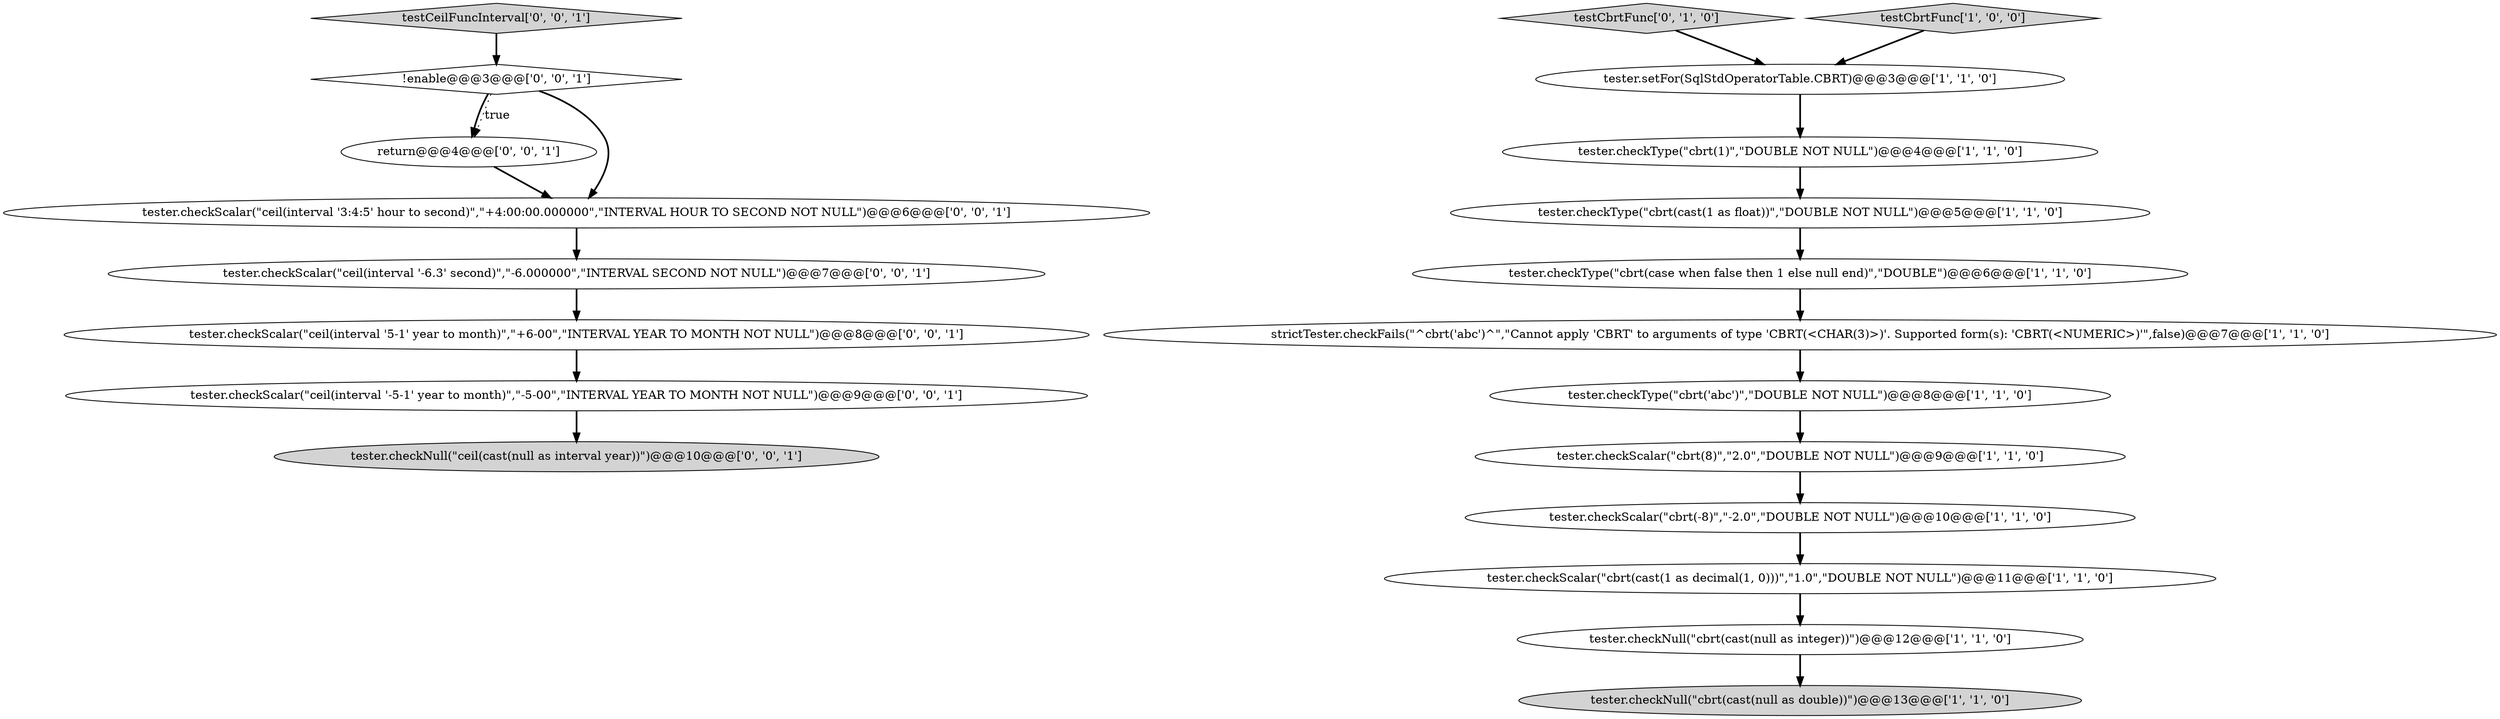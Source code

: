 digraph {
15 [style = filled, label = "tester.checkNull(\"ceil(cast(null as interval year))\")@@@10@@@['0', '0', '1']", fillcolor = lightgray, shape = ellipse image = "AAA0AAABBB3BBB"];
2 [style = filled, label = "tester.checkType(\"cbrt(case when false then 1 else null end)\",\"DOUBLE\")@@@6@@@['1', '1', '0']", fillcolor = white, shape = ellipse image = "AAA0AAABBB1BBB"];
3 [style = filled, label = "tester.setFor(SqlStdOperatorTable.CBRT)@@@3@@@['1', '1', '0']", fillcolor = white, shape = ellipse image = "AAA0AAABBB1BBB"];
9 [style = filled, label = "tester.checkNull(\"cbrt(cast(null as double))\")@@@13@@@['1', '1', '0']", fillcolor = lightgray, shape = ellipse image = "AAA0AAABBB1BBB"];
8 [style = filled, label = "tester.checkType(\"cbrt(cast(1 as float))\",\"DOUBLE NOT NULL\")@@@5@@@['1', '1', '0']", fillcolor = white, shape = ellipse image = "AAA0AAABBB1BBB"];
12 [style = filled, label = "testCbrtFunc['0', '1', '0']", fillcolor = lightgray, shape = diamond image = "AAA0AAABBB2BBB"];
14 [style = filled, label = "tester.checkScalar(\"ceil(interval '-6.3' second)\",\"-6.000000\",\"INTERVAL SECOND NOT NULL\")@@@7@@@['0', '0', '1']", fillcolor = white, shape = ellipse image = "AAA0AAABBB3BBB"];
20 [style = filled, label = "tester.checkScalar(\"ceil(interval '5-1' year to month)\",\"+6-00\",\"INTERVAL YEAR TO MONTH NOT NULL\")@@@8@@@['0', '0', '1']", fillcolor = white, shape = ellipse image = "AAA0AAABBB3BBB"];
13 [style = filled, label = "return@@@4@@@['0', '0', '1']", fillcolor = white, shape = ellipse image = "AAA0AAABBB3BBB"];
18 [style = filled, label = "tester.checkScalar(\"ceil(interval '-5-1' year to month)\",\"-5-00\",\"INTERVAL YEAR TO MONTH NOT NULL\")@@@9@@@['0', '0', '1']", fillcolor = white, shape = ellipse image = "AAA0AAABBB3BBB"];
17 [style = filled, label = "testCeilFuncInterval['0', '0', '1']", fillcolor = lightgray, shape = diamond image = "AAA0AAABBB3BBB"];
7 [style = filled, label = "tester.checkNull(\"cbrt(cast(null as integer))\")@@@12@@@['1', '1', '0']", fillcolor = white, shape = ellipse image = "AAA0AAABBB1BBB"];
16 [style = filled, label = "!enable@@@3@@@['0', '0', '1']", fillcolor = white, shape = diamond image = "AAA0AAABBB3BBB"];
19 [style = filled, label = "tester.checkScalar(\"ceil(interval '3:4:5' hour to second)\",\"+4:00:00.000000\",\"INTERVAL HOUR TO SECOND NOT NULL\")@@@6@@@['0', '0', '1']", fillcolor = white, shape = ellipse image = "AAA0AAABBB3BBB"];
0 [style = filled, label = "tester.checkScalar(\"cbrt(cast(1 as decimal(1, 0)))\",\"1.0\",\"DOUBLE NOT NULL\")@@@11@@@['1', '1', '0']", fillcolor = white, shape = ellipse image = "AAA0AAABBB1BBB"];
11 [style = filled, label = "tester.checkScalar(\"cbrt(8)\",\"2.0\",\"DOUBLE NOT NULL\")@@@9@@@['1', '1', '0']", fillcolor = white, shape = ellipse image = "AAA0AAABBB1BBB"];
4 [style = filled, label = "tester.checkType(\"cbrt(1)\",\"DOUBLE NOT NULL\")@@@4@@@['1', '1', '0']", fillcolor = white, shape = ellipse image = "AAA0AAABBB1BBB"];
6 [style = filled, label = "strictTester.checkFails(\"^cbrt('abc')^\",\"Cannot apply 'CBRT' to arguments of type 'CBRT\(<CHAR\(3\)>\)'\. Supported form\(s\): 'CBRT\(<NUMERIC>\)'\",false)@@@7@@@['1', '1', '0']", fillcolor = white, shape = ellipse image = "AAA0AAABBB1BBB"];
10 [style = filled, label = "testCbrtFunc['1', '0', '0']", fillcolor = lightgray, shape = diamond image = "AAA0AAABBB1BBB"];
5 [style = filled, label = "tester.checkScalar(\"cbrt(-8)\",\"-2.0\",\"DOUBLE NOT NULL\")@@@10@@@['1', '1', '0']", fillcolor = white, shape = ellipse image = "AAA0AAABBB1BBB"];
1 [style = filled, label = "tester.checkType(\"cbrt('abc')\",\"DOUBLE NOT NULL\")@@@8@@@['1', '1', '0']", fillcolor = white, shape = ellipse image = "AAA0AAABBB1BBB"];
16->13 [style = bold, label=""];
16->13 [style = dotted, label="true"];
2->6 [style = bold, label=""];
18->15 [style = bold, label=""];
10->3 [style = bold, label=""];
16->19 [style = bold, label=""];
3->4 [style = bold, label=""];
1->11 [style = bold, label=""];
0->7 [style = bold, label=""];
7->9 [style = bold, label=""];
20->18 [style = bold, label=""];
6->1 [style = bold, label=""];
11->5 [style = bold, label=""];
13->19 [style = bold, label=""];
19->14 [style = bold, label=""];
8->2 [style = bold, label=""];
5->0 [style = bold, label=""];
4->8 [style = bold, label=""];
12->3 [style = bold, label=""];
17->16 [style = bold, label=""];
14->20 [style = bold, label=""];
}
